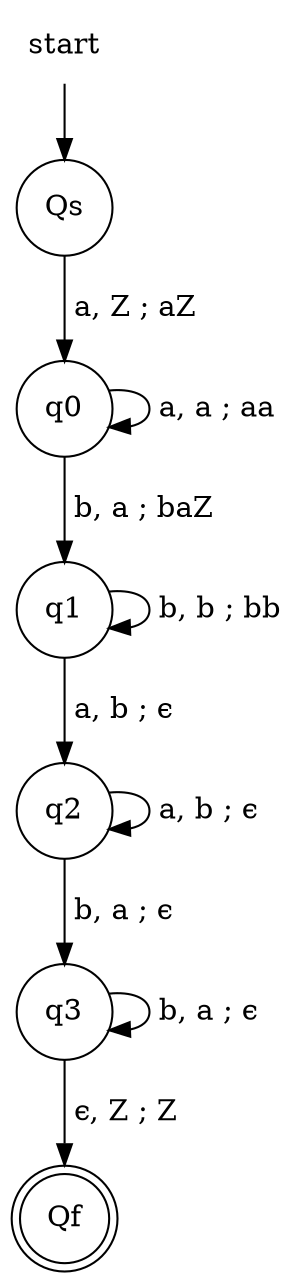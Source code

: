 digraph dfa {
    "" [label="start" shape=none]
    Qs, q0, q1, q2, q3 [shape=circle]
    Qf [shape=doublecircle]

    "" -> Qs
    Qs -> q0 [label=" a, Z ; aZ"]
    q0 -> q0 [label=" a, a ; aa"]
    q0 -> q1 [label=" b, a ; baZ"]
    q1 -> q1 [label=" b, b ; bb"]
    q1 -> q2 [label=" a, b ; ϵ"]
    q2 -> q2 [label=" a, b ; ϵ"]
    q2 -> q3 [label=" b, a ; ϵ"]
    q3 -> q3 [label=" b, a ; ϵ"]
    q3 -> Qf [label=" ϵ, Z ; Z"]
}
